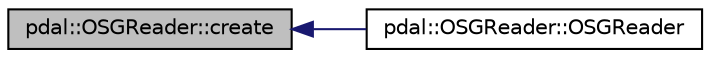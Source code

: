 digraph "pdal::OSGReader::create"
{
  edge [fontname="Helvetica",fontsize="10",labelfontname="Helvetica",labelfontsize="10"];
  node [fontname="Helvetica",fontsize="10",shape=record];
  rankdir="LR";
  Node1 [label="pdal::OSGReader::create",height=0.2,width=0.4,color="black", fillcolor="grey75", style="filled", fontcolor="black"];
  Node1 -> Node2 [dir="back",color="midnightblue",fontsize="10",style="solid",fontname="Helvetica"];
  Node2 [label="pdal::OSGReader::OSGReader",height=0.2,width=0.4,color="black", fillcolor="white", style="filled",URL="$classpdal_1_1OSGReader.html#a329a84fee253f0d047d91b38ae084e61"];
}
